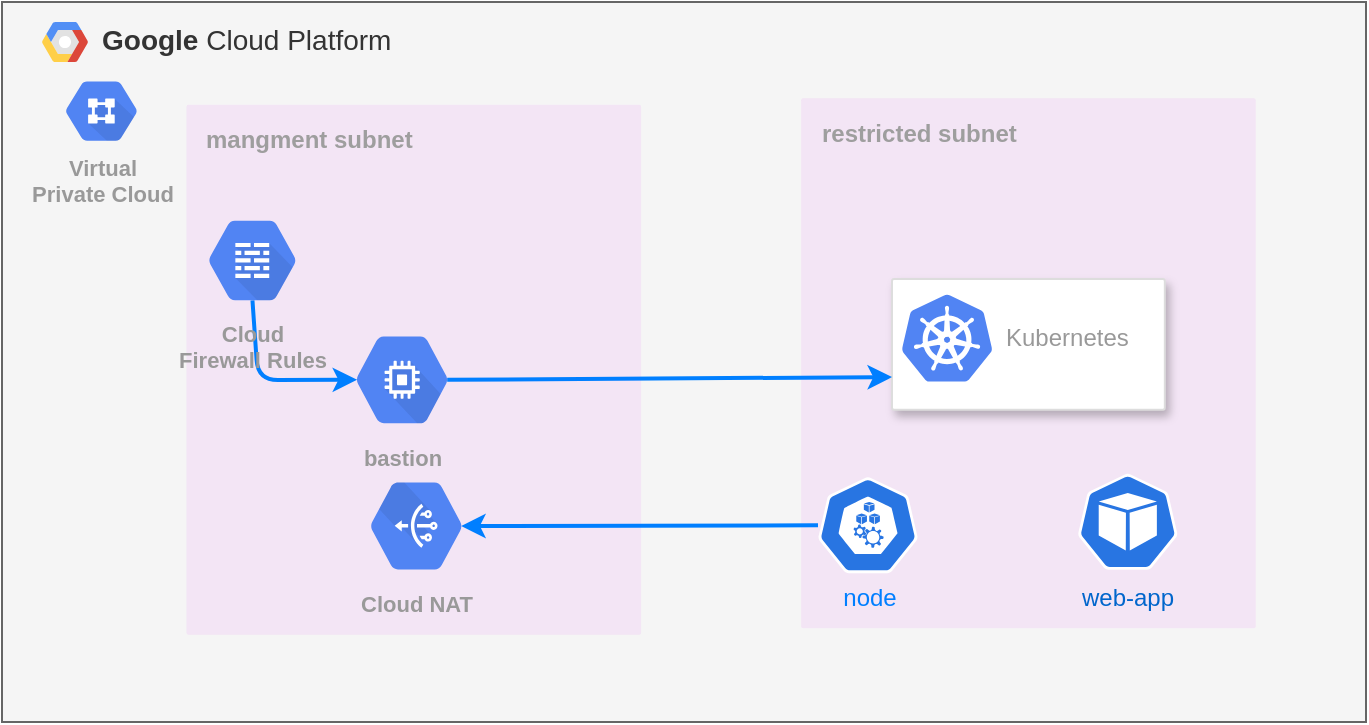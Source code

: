 <mxfile>
    <diagram id="JFRIV0jbxDKy48W-Hz-H" name="Page-1">
        <mxGraphModel dx="1500" dy="409" grid="1" gridSize="10" guides="1" tooltips="1" connect="1" arrows="1" fold="1" page="1" pageScale="1" pageWidth="850" pageHeight="1100" math="0" shadow="0">
            <root>
                <mxCell id="0"/>
                <mxCell id="1" parent="0"/>
                <mxCell id="31" value="&lt;b&gt;Google &lt;/b&gt;Cloud Platform" style="shadow=0;fontSize=14;align=left;spacing=10;9E9E9E;verticalAlign=top;spacingTop=-4;fontStyle=0;spacingLeft=40;html=1;fillColor=#f5f5f5;fontColor=#333333;strokeColor=#666666;" parent="1" vertex="1">
                    <mxGeometry x="-278" y="88" width="682" height="360" as="geometry"/>
                </mxCell>
                <mxCell id="32" value="" style="shape=mxgraph.gcp2.google_cloud_platform;fillColor=#F6F6F6;strokeColor=none;shadow=0;gradientColor=none;" parent="31" vertex="1">
                    <mxGeometry width="23" height="20" relative="1" as="geometry">
                        <mxPoint x="20" y="10" as="offset"/>
                    </mxGeometry>
                </mxCell>
                <mxCell id="79" value="&lt;b&gt;mangment subnet&lt;/b&gt;" style="sketch=0;points=[[0,0,0],[0.25,0,0],[0.5,0,0],[0.75,0,0],[1,0,0],[1,0.25,0],[1,0.5,0],[1,0.75,0],[1,1,0],[0.75,1,0],[0.5,1,0],[0.25,1,0],[0,1,0],[0,0.75,0],[0,0.5,0],[0,0.25,0]];rounded=1;absoluteArcSize=1;arcSize=2;html=1;strokeColor=none;gradientColor=none;shadow=0;dashed=0;fontSize=12;fontColor=#9E9E9E;align=left;verticalAlign=top;spacing=10;spacingTop=-4;fillColor=#F3E5F5;" parent="31" vertex="1">
                    <mxGeometry x="92.232" y="51.425" width="227.333" height="264.938" as="geometry"/>
                </mxCell>
                <mxCell id="85" value="&lt;b&gt;restricted subnet&lt;/b&gt;" style="sketch=0;points=[[0,0,0],[0.25,0,0],[0.5,0,0],[0.75,0,0],[1,0,0],[1,0.25,0],[1,0.5,0],[1,0.75,0],[1,1,0],[0.75,1,0],[0.5,1,0],[0.25,1,0],[0,1,0],[0,0.75,0],[0,0.5,0],[0,0.25,0]];rounded=1;absoluteArcSize=1;arcSize=2;html=1;strokeColor=none;gradientColor=none;shadow=0;dashed=0;fontSize=12;fontColor=#9E9E9E;align=left;verticalAlign=top;spacing=10;spacingTop=-4;fillColor=#F3E5F5;" parent="31" vertex="1">
                    <mxGeometry x="399.54" y="48.153" width="227.333" height="264.938" as="geometry"/>
                </mxCell>
                <mxCell id="88" value="Virtual&#10;Private Cloud" style="sketch=0;html=1;fillColor=#5184F3;strokeColor=none;verticalAlign=top;labelPosition=center;verticalLabelPosition=bottom;align=center;spacingTop=-6;fontSize=11;fontStyle=1;fontColor=#999999;shape=mxgraph.gcp2.hexIcon;prIcon=virtual_private_cloud" parent="31" vertex="1">
                    <mxGeometry x="22.689" y="32.727" width="54.13" height="43.636" as="geometry"/>
                </mxCell>
                <mxCell id="118" style="edgeStyle=none;html=1;entryX=0.175;entryY=0.5;entryDx=0;entryDy=0;entryPerimeter=0;strokeColor=#007FFF;strokeWidth=2;" parent="31" source="116" target="91" edge="1">
                    <mxGeometry relative="1" as="geometry">
                        <mxPoint x="334.114" y="264.62" as="sourcePoint"/>
                    </mxGeometry>
                </mxCell>
                <mxCell id="91" value="Cloud NAT" style="sketch=0;html=1;fillColor=#5184F3;strokeColor=none;verticalAlign=top;labelPosition=center;verticalLabelPosition=bottom;align=center;spacingTop=-6;fontSize=11;fontStyle=1;fontColor=#999999;shape=mxgraph.gcp2.hexIcon;prIcon=cloud_nat;direction=west;" parent="31" vertex="1">
                    <mxGeometry x="172.452" y="230.091" width="69.249" height="63.818" as="geometry"/>
                </mxCell>
                <mxCell id="95" value="" style="strokeColor=#dddddd;shadow=1;strokeWidth=1;rounded=1;absoluteArcSize=1;arcSize=2;" parent="31" vertex="1">
                    <mxGeometry x="445.01" y="138.455" width="136.4" height="65.455" as="geometry"/>
                </mxCell>
                <mxCell id="96" value="Kubernetes" style="sketch=0;dashed=0;connectable=0;html=1;fillColor=#5184F3;strokeColor=none;shape=mxgraph.gcp2.kubernetes_logo;part=1;labelPosition=right;verticalLabelPosition=middle;align=left;verticalAlign=middle;spacingLeft=5;fontColor=#999999;fontSize=12;" parent="95" vertex="1">
                    <mxGeometry width="45" height="43.65" relative="1" as="geometry">
                        <mxPoint x="5" y="7.675" as="offset"/>
                    </mxGeometry>
                </mxCell>
                <mxCell id="104" value="" style="group;" parent="31" vertex="1" connectable="0">
                    <mxGeometry x="531" y="235.91" width="63.79" height="77.18" as="geometry"/>
                </mxCell>
                <mxCell id="105" value="" style="sketch=0;html=1;dashed=0;whitespace=wrap;fillColor=#2875E2;strokeColor=#ffffff;points=[[0.005,0.63,0],[0.1,0.2,0],[0.9,0.2,0],[0.5,0,0],[0.995,0.63,0],[0.72,0.99,0],[0.5,1,0],[0.28,0.99,0]];shape=mxgraph.kubernetes.icon;prIcon=pod" parent="104" vertex="1">
                    <mxGeometry x="5.316" width="53.158" height="48.0" as="geometry"/>
                </mxCell>
                <mxCell id="106" value="&lt;font color=&quot;#0066cc&quot;&gt;web-app&lt;/font&gt;" style="text;html=1;strokeColor=none;fillColor=none;align=center;verticalAlign=middle;whiteSpace=wrap;rounded=0;" parent="104" vertex="1">
                    <mxGeometry y="47.18" width="63.79" height="30.0" as="geometry"/>
                </mxCell>
                <mxCell id="112" style="edgeStyle=none;html=1;exitX=0.825;exitY=0.5;exitDx=0;exitDy=0;exitPerimeter=0;entryX=0;entryY=0.75;entryDx=0;entryDy=0;fontColor=#0066CC;strokeColor=#007FFF;strokeWidth=2;" parent="31" source="89" target="95" edge="1">
                    <mxGeometry relative="1" as="geometry">
                        <mxPoint x="399.995" y="189.085" as="targetPoint"/>
                    </mxGeometry>
                </mxCell>
                <mxCell id="89" value="bastion" style="sketch=0;html=1;fillColor=#5184F3;strokeColor=none;verticalAlign=top;labelPosition=center;verticalLabelPosition=bottom;align=center;spacingTop=-6;fontSize=11;fontStyle=1;fontColor=#999999;shape=mxgraph.gcp2.hexIcon;prIcon=compute_engine" parent="31" vertex="1">
                    <mxGeometry x="165.457" y="157.0" width="69.249" height="63.818" as="geometry"/>
                </mxCell>
                <mxCell id="111" style="edgeStyle=none;html=1;exitX=0.5;exitY=0.84;exitDx=0;exitDy=0;exitPerimeter=0;entryX=0.175;entryY=0.5;entryDx=0;entryDy=0;entryPerimeter=0;fontColor=#0066CC;strokeColor=#007FFF;strokeWidth=2;" parent="31" source="108" target="89" edge="1">
                    <mxGeometry relative="1" as="geometry">
                        <Array as="points">
                            <mxPoint x="128" y="189"/>
                        </Array>
                    </mxGeometry>
                </mxCell>
                <mxCell id="108" value="Cloud&#10;Firewall Rules" style="sketch=0;html=1;fillColor=#5184F3;strokeColor=none;verticalAlign=top;labelPosition=center;verticalLabelPosition=bottom;align=center;spacingTop=-6;fontSize=11;fontStyle=1;fontColor=#999999;shape=mxgraph.gcp2.hexIcon;prIcon=cloud_firewall_rules" parent="31" vertex="1">
                    <mxGeometry x="92.23" y="100.0" width="66" height="58.5" as="geometry"/>
                </mxCell>
                <mxCell id="116" value="" style="sketch=0;html=1;dashed=0;whitespace=wrap;fillColor=#2875E2;strokeColor=#ffffff;points=[[0.005,0.63,0],[0.1,0.2,0],[0.9,0.2,0],[0.5,0,0],[0.995,0.63,0],[0.72,0.99,0],[0.5,1,0],[0.28,0.99,0]];shape=mxgraph.kubernetes.icon;prIcon=node" parent="31" vertex="1">
                    <mxGeometry x="408" y="237.62" width="50" height="48" as="geometry"/>
                </mxCell>
                <mxCell id="120" value="&lt;font color=&quot;#007fff&quot;&gt;node&lt;/font&gt;" style="text;html=1;strokeColor=none;fillColor=none;align=center;verticalAlign=middle;whiteSpace=wrap;rounded=0;" parent="31" vertex="1">
                    <mxGeometry x="404" y="283.09" width="60" height="30" as="geometry"/>
                </mxCell>
            </root>
        </mxGraphModel>
    </diagram>
</mxfile>